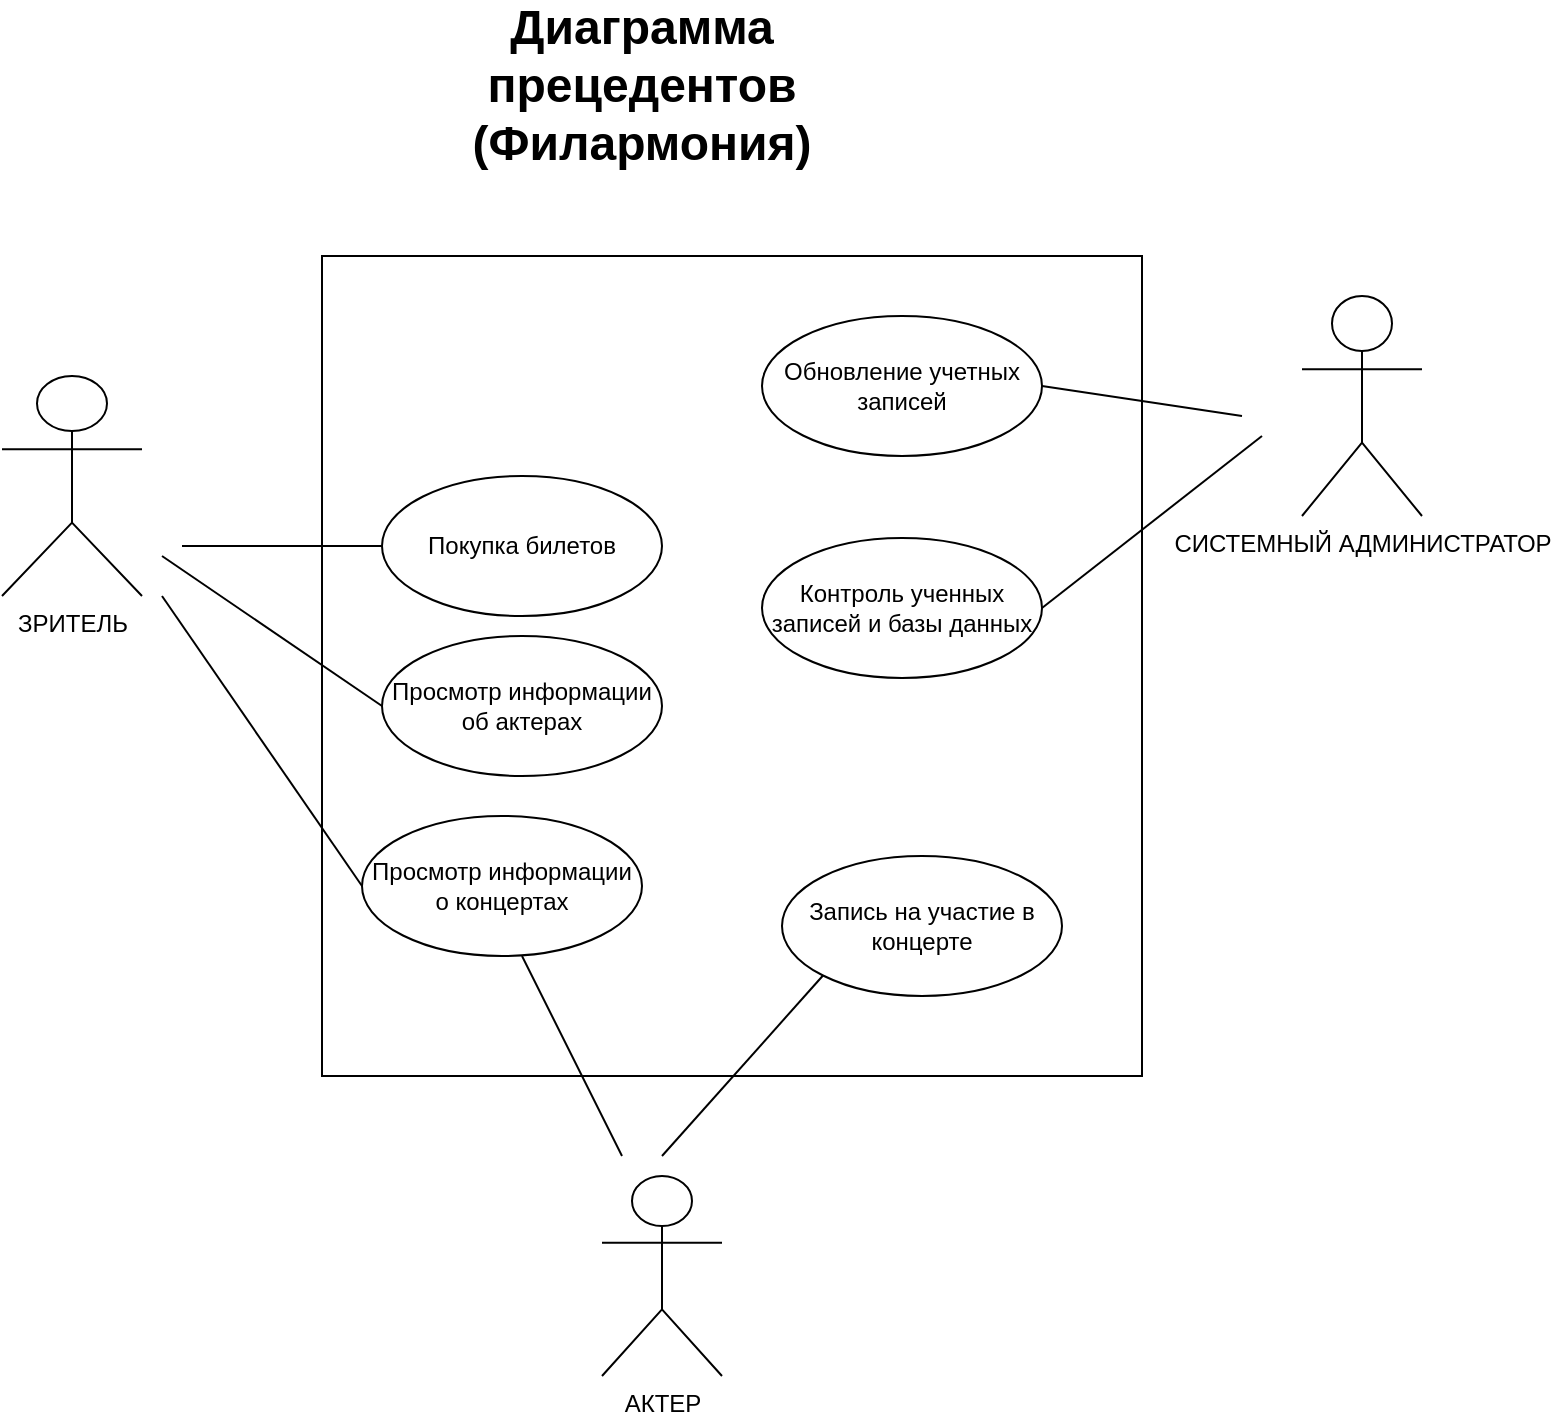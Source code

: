 <mxfile version="22.1.0" type="github">
  <diagram name="Page-1" id="e7e014a7-5840-1c2e-5031-d8a46d1fe8dd">
    <mxGraphModel dx="1431" dy="810" grid="1" gridSize="10" guides="1" tooltips="1" connect="1" arrows="1" fold="1" page="1" pageScale="1" pageWidth="1169" pageHeight="826" background="none" math="0" shadow="0">
      <root>
        <mxCell id="0" />
        <mxCell id="1" parent="0" />
        <mxCell id="EOhL5GB9QivhrYyDv3b4-41" value="" style="whiteSpace=wrap;html=1;aspect=fixed;" vertex="1" parent="1">
          <mxGeometry x="250" y="260" width="410" height="410" as="geometry" />
        </mxCell>
        <mxCell id="EOhL5GB9QivhrYyDv3b4-43" value="&lt;font style=&quot;font-size: 24px;&quot;&gt;&lt;b&gt;Диаграмма прецедентов&lt;br&gt;(Филармония)&lt;br&gt;&lt;/b&gt;&lt;/font&gt;" style="text;html=1;strokeColor=none;fillColor=none;align=center;verticalAlign=middle;whiteSpace=wrap;rounded=0;" vertex="1" parent="1">
          <mxGeometry x="380" y="160" width="60" height="30" as="geometry" />
        </mxCell>
        <mxCell id="EOhL5GB9QivhrYyDv3b4-44" value="ЗРИТЕЛЬ" style="shape=umlActor;verticalLabelPosition=bottom;verticalAlign=top;html=1;" vertex="1" parent="1">
          <mxGeometry x="90" y="320" width="70" height="110" as="geometry" />
        </mxCell>
        <mxCell id="EOhL5GB9QivhrYyDv3b4-45" value="СИСТЕМНЫЙ АДМИНИСТРАТОР" style="shape=umlActor;verticalLabelPosition=bottom;verticalAlign=top;html=1;" vertex="1" parent="1">
          <mxGeometry x="740" y="280" width="60" height="110" as="geometry" />
        </mxCell>
        <mxCell id="EOhL5GB9QivhrYyDv3b4-46" value="АКТЕР" style="shape=umlActor;verticalLabelPosition=bottom;verticalAlign=top;html=1;" vertex="1" parent="1">
          <mxGeometry x="390" y="720" width="60" height="100" as="geometry" />
        </mxCell>
        <mxCell id="EOhL5GB9QivhrYyDv3b4-47" value="Просмотр информации о концертах" style="ellipse;whiteSpace=wrap;html=1;" vertex="1" parent="1">
          <mxGeometry x="270" y="540" width="140" height="70" as="geometry" />
        </mxCell>
        <mxCell id="EOhL5GB9QivhrYyDv3b4-48" value="Покупка билетов" style="ellipse;whiteSpace=wrap;html=1;" vertex="1" parent="1">
          <mxGeometry x="280" y="370" width="140" height="70" as="geometry" />
        </mxCell>
        <mxCell id="EOhL5GB9QivhrYyDv3b4-49" value="Просмотр информации об актерах" style="ellipse;whiteSpace=wrap;html=1;" vertex="1" parent="1">
          <mxGeometry x="280" y="450" width="140" height="70" as="geometry" />
        </mxCell>
        <mxCell id="EOhL5GB9QivhrYyDv3b4-50" value="Запись на участие в концерте" style="ellipse;whiteSpace=wrap;html=1;" vertex="1" parent="1">
          <mxGeometry x="480" y="560" width="140" height="70" as="geometry" />
        </mxCell>
        <mxCell id="EOhL5GB9QivhrYyDv3b4-52" value="" style="line;strokeWidth=1;fillColor=none;align=left;verticalAlign=middle;spacingTop=-1;spacingLeft=3;spacingRight=3;rotatable=0;labelPosition=right;points=[];portConstraint=eastwest;strokeColor=inherit;" vertex="1" parent="1">
          <mxGeometry x="180" y="401" width="100" height="8" as="geometry" />
        </mxCell>
        <mxCell id="EOhL5GB9QivhrYyDv3b4-55" value="" style="endArrow=none;html=1;rounded=0;entryX=0;entryY=0.5;entryDx=0;entryDy=0;" edge="1" parent="1" target="EOhL5GB9QivhrYyDv3b4-49">
          <mxGeometry width="50" height="50" relative="1" as="geometry">
            <mxPoint x="170" y="410" as="sourcePoint" />
            <mxPoint x="150" y="590" as="targetPoint" />
            <Array as="points" />
          </mxGeometry>
        </mxCell>
        <mxCell id="EOhL5GB9QivhrYyDv3b4-56" value="" style="endArrow=none;html=1;rounded=0;exitX=0;exitY=0.5;exitDx=0;exitDy=0;" edge="1" parent="1" source="EOhL5GB9QivhrYyDv3b4-47">
          <mxGeometry width="50" height="50" relative="1" as="geometry">
            <mxPoint x="130" y="540" as="sourcePoint" />
            <mxPoint x="170" y="430" as="targetPoint" />
          </mxGeometry>
        </mxCell>
        <mxCell id="EOhL5GB9QivhrYyDv3b4-57" value="" style="endArrow=none;html=1;rounded=0;entryX=0;entryY=1;entryDx=0;entryDy=0;" edge="1" parent="1" target="EOhL5GB9QivhrYyDv3b4-50">
          <mxGeometry width="50" height="50" relative="1" as="geometry">
            <mxPoint x="420" y="710" as="sourcePoint" />
            <mxPoint x="480" y="680" as="targetPoint" />
          </mxGeometry>
        </mxCell>
        <mxCell id="EOhL5GB9QivhrYyDv3b4-58" value="" style="endArrow=none;html=1;rounded=0;" edge="1" parent="1">
          <mxGeometry width="50" height="50" relative="1" as="geometry">
            <mxPoint x="400" y="710" as="sourcePoint" />
            <mxPoint x="350" y="610" as="targetPoint" />
          </mxGeometry>
        </mxCell>
        <mxCell id="EOhL5GB9QivhrYyDv3b4-61" value="Обновление учетных записей" style="ellipse;whiteSpace=wrap;html=1;" vertex="1" parent="1">
          <mxGeometry x="470" y="290" width="140" height="70" as="geometry" />
        </mxCell>
        <mxCell id="EOhL5GB9QivhrYyDv3b4-62" value="Контроль ученных записей и базы данных" style="ellipse;whiteSpace=wrap;html=1;" vertex="1" parent="1">
          <mxGeometry x="470" y="401" width="140" height="70" as="geometry" />
        </mxCell>
        <mxCell id="EOhL5GB9QivhrYyDv3b4-63" value="" style="endArrow=none;html=1;rounded=0;exitX=1;exitY=0.5;exitDx=0;exitDy=0;" edge="1" parent="1" source="EOhL5GB9QivhrYyDv3b4-61">
          <mxGeometry width="50" height="50" relative="1" as="geometry">
            <mxPoint x="600" y="340" as="sourcePoint" />
            <mxPoint x="710" y="340" as="targetPoint" />
          </mxGeometry>
        </mxCell>
        <mxCell id="EOhL5GB9QivhrYyDv3b4-64" value="" style="endArrow=none;html=1;rounded=0;exitX=1;exitY=0.5;exitDx=0;exitDy=0;" edge="1" parent="1" source="EOhL5GB9QivhrYyDv3b4-62">
          <mxGeometry width="50" height="50" relative="1" as="geometry">
            <mxPoint x="670" y="400" as="sourcePoint" />
            <mxPoint x="720" y="350" as="targetPoint" />
          </mxGeometry>
        </mxCell>
      </root>
    </mxGraphModel>
  </diagram>
</mxfile>

